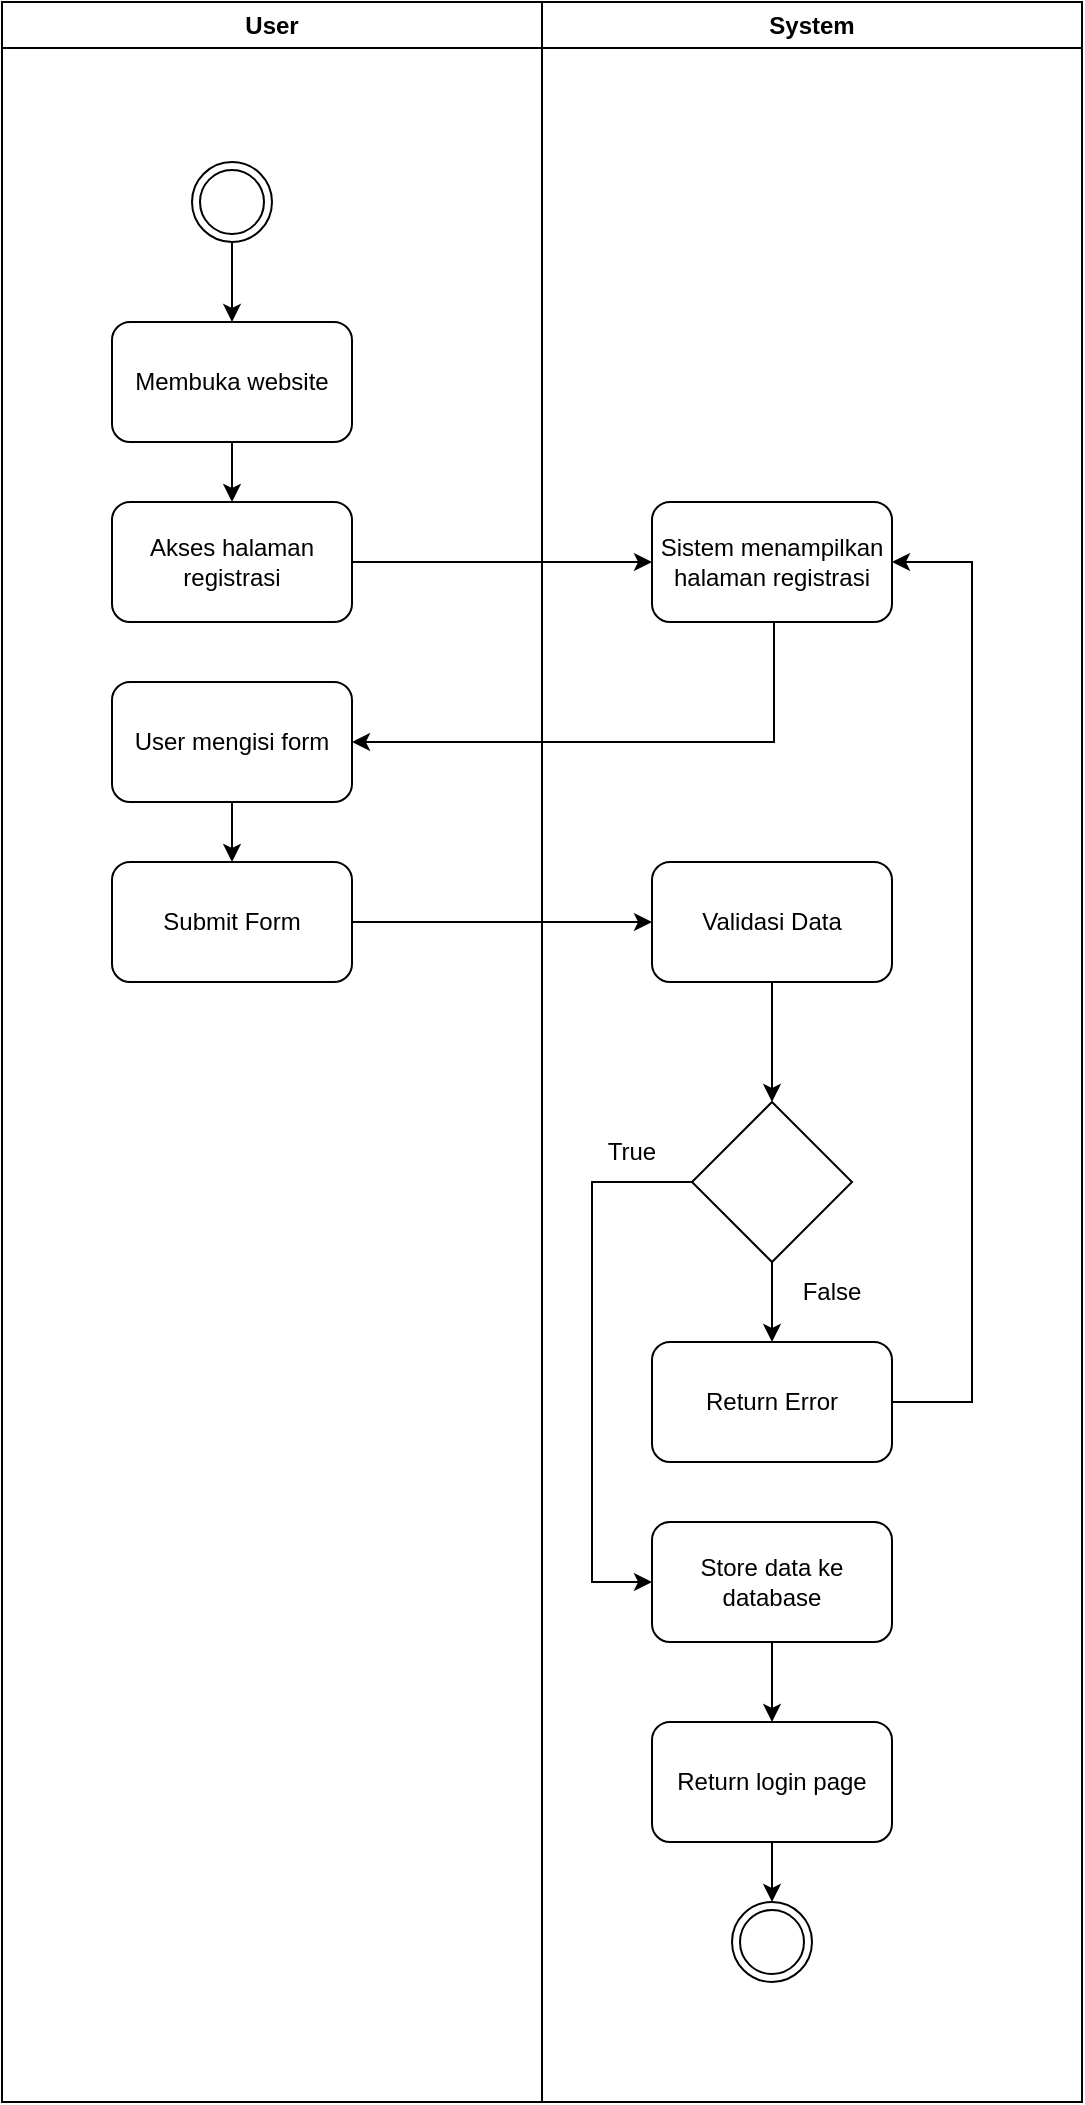 <mxfile version="24.4.14" type="device" pages="6">
  <diagram name="Activity Diagram Registrasi Kandidat" id="7Av7AY7Nne_O55ruhRE_">
    <mxGraphModel dx="2100" dy="1236" grid="1" gridSize="10" guides="1" tooltips="1" connect="1" arrows="1" fold="1" page="1" pageScale="1" pageWidth="827" pageHeight="1169" math="0" shadow="0">
      <root>
        <mxCell id="0" />
        <mxCell id="1" parent="0" />
        <mxCell id="-6Ge-5htnxSulA4Nv9We-6" value="" style="group" vertex="1" connectable="0" parent="1">
          <mxGeometry x="144" y="60" width="540" height="1050" as="geometry" />
        </mxCell>
        <mxCell id="-6Ge-5htnxSulA4Nv9We-3" value="User" style="swimlane;whiteSpace=wrap;html=1;startSize=23;" vertex="1" parent="-6Ge-5htnxSulA4Nv9We-6">
          <mxGeometry width="270" height="1050" as="geometry" />
        </mxCell>
        <mxCell id="-6Ge-5htnxSulA4Nv9We-5" value="System" style="swimlane;whiteSpace=wrap;html=1;" vertex="1" parent="-6Ge-5htnxSulA4Nv9We-6">
          <mxGeometry x="270" width="270" height="1050" as="geometry" />
        </mxCell>
        <mxCell id="-6Ge-5htnxSulA4Nv9We-12" style="edgeStyle=orthogonalEdgeStyle;rounded=0;orthogonalLoop=1;jettySize=auto;html=1;" edge="1" parent="-6Ge-5htnxSulA4Nv9We-5" source="-6Ge-5htnxSulA4Nv9We-7" target="-6Ge-5htnxSulA4Nv9We-8">
          <mxGeometry relative="1" as="geometry">
            <mxPoint x="-155" y="160" as="targetPoint" />
          </mxGeometry>
        </mxCell>
        <mxCell id="-6Ge-5htnxSulA4Nv9We-7" value="" style="ellipse;shape=doubleEllipse;whiteSpace=wrap;html=1;aspect=fixed;" vertex="1" parent="-6Ge-5htnxSulA4Nv9We-5">
          <mxGeometry x="-175" y="80" width="40" height="40" as="geometry" />
        </mxCell>
        <mxCell id="-6Ge-5htnxSulA4Nv9We-13" style="edgeStyle=orthogonalEdgeStyle;rounded=0;orthogonalLoop=1;jettySize=auto;html=1;entryX=0.5;entryY=0;entryDx=0;entryDy=0;" edge="1" parent="-6Ge-5htnxSulA4Nv9We-5" source="-6Ge-5htnxSulA4Nv9We-8" target="-6Ge-5htnxSulA4Nv9We-10">
          <mxGeometry relative="1" as="geometry" />
        </mxCell>
        <mxCell id="-6Ge-5htnxSulA4Nv9We-8" value="Membuka website" style="rounded=1;whiteSpace=wrap;html=1;" vertex="1" parent="-6Ge-5htnxSulA4Nv9We-5">
          <mxGeometry x="-215" y="160" width="120" height="60" as="geometry" />
        </mxCell>
        <mxCell id="-6Ge-5htnxSulA4Nv9We-10" value="Akses halaman registrasi" style="rounded=1;whiteSpace=wrap;html=1;" vertex="1" parent="-6Ge-5htnxSulA4Nv9We-5">
          <mxGeometry x="-215" y="250" width="120" height="60" as="geometry" />
        </mxCell>
        <mxCell id="-6Ge-5htnxSulA4Nv9We-18" style="edgeStyle=orthogonalEdgeStyle;rounded=0;orthogonalLoop=1;jettySize=auto;html=1;" edge="1" parent="-6Ge-5htnxSulA4Nv9We-5" source="-6Ge-5htnxSulA4Nv9We-15" target="-6Ge-5htnxSulA4Nv9We-17">
          <mxGeometry relative="1" as="geometry" />
        </mxCell>
        <mxCell id="-6Ge-5htnxSulA4Nv9We-15" value="User mengisi form" style="rounded=1;whiteSpace=wrap;html=1;" vertex="1" parent="-6Ge-5htnxSulA4Nv9We-5">
          <mxGeometry x="-215" y="340" width="120" height="60" as="geometry" />
        </mxCell>
        <mxCell id="-6Ge-5htnxSulA4Nv9We-11" value="Sistem menampilkan halaman registrasi" style="rounded=1;whiteSpace=wrap;html=1;" vertex="1" parent="-6Ge-5htnxSulA4Nv9We-5">
          <mxGeometry x="55" y="250" width="120" height="60" as="geometry" />
        </mxCell>
        <mxCell id="-6Ge-5htnxSulA4Nv9We-14" style="edgeStyle=orthogonalEdgeStyle;rounded=0;orthogonalLoop=1;jettySize=auto;html=1;" edge="1" parent="-6Ge-5htnxSulA4Nv9We-5" source="-6Ge-5htnxSulA4Nv9We-10" target="-6Ge-5htnxSulA4Nv9We-11">
          <mxGeometry relative="1" as="geometry" />
        </mxCell>
        <mxCell id="-6Ge-5htnxSulA4Nv9We-16" style="edgeStyle=orthogonalEdgeStyle;rounded=0;orthogonalLoop=1;jettySize=auto;html=1;entryX=1;entryY=0.5;entryDx=0;entryDy=0;" edge="1" parent="-6Ge-5htnxSulA4Nv9We-5" source="-6Ge-5htnxSulA4Nv9We-11" target="-6Ge-5htnxSulA4Nv9We-15">
          <mxGeometry relative="1" as="geometry">
            <Array as="points">
              <mxPoint x="116" y="370" />
            </Array>
          </mxGeometry>
        </mxCell>
        <mxCell id="-6Ge-5htnxSulA4Nv9We-22" style="edgeStyle=orthogonalEdgeStyle;rounded=0;orthogonalLoop=1;jettySize=auto;html=1;entryX=0;entryY=0.5;entryDx=0;entryDy=0;" edge="1" parent="-6Ge-5htnxSulA4Nv9We-5" source="-6Ge-5htnxSulA4Nv9We-17" target="-6Ge-5htnxSulA4Nv9We-19">
          <mxGeometry relative="1" as="geometry" />
        </mxCell>
        <mxCell id="-6Ge-5htnxSulA4Nv9We-17" value="Submit Form" style="rounded=1;whiteSpace=wrap;html=1;" vertex="1" parent="-6Ge-5htnxSulA4Nv9We-5">
          <mxGeometry x="-215" y="430" width="120" height="60" as="geometry" />
        </mxCell>
        <mxCell id="-6Ge-5htnxSulA4Nv9We-23" style="edgeStyle=orthogonalEdgeStyle;rounded=0;orthogonalLoop=1;jettySize=auto;html=1;entryX=0.5;entryY=0;entryDx=0;entryDy=0;" edge="1" parent="-6Ge-5htnxSulA4Nv9We-5" source="-6Ge-5htnxSulA4Nv9We-19" target="-6Ge-5htnxSulA4Nv9We-21">
          <mxGeometry relative="1" as="geometry" />
        </mxCell>
        <mxCell id="-6Ge-5htnxSulA4Nv9We-19" value="Validasi Data" style="rounded=1;whiteSpace=wrap;html=1;" vertex="1" parent="-6Ge-5htnxSulA4Nv9We-5">
          <mxGeometry x="55" y="430" width="120" height="60" as="geometry" />
        </mxCell>
        <mxCell id="-6Ge-5htnxSulA4Nv9We-25" style="edgeStyle=orthogonalEdgeStyle;rounded=0;orthogonalLoop=1;jettySize=auto;html=1;entryX=0.5;entryY=0;entryDx=0;entryDy=0;" edge="1" parent="-6Ge-5htnxSulA4Nv9We-5" source="-6Ge-5htnxSulA4Nv9We-21" target="-6Ge-5htnxSulA4Nv9We-28">
          <mxGeometry relative="1" as="geometry">
            <mxPoint x="115" y="670" as="targetPoint" />
          </mxGeometry>
        </mxCell>
        <mxCell id="-6Ge-5htnxSulA4Nv9We-30" style="edgeStyle=orthogonalEdgeStyle;rounded=0;orthogonalLoop=1;jettySize=auto;html=1;entryX=0;entryY=0.5;entryDx=0;entryDy=0;" edge="1" parent="-6Ge-5htnxSulA4Nv9We-5" source="-6Ge-5htnxSulA4Nv9We-21" target="-6Ge-5htnxSulA4Nv9We-29">
          <mxGeometry relative="1" as="geometry">
            <Array as="points">
              <mxPoint x="25" y="590" />
              <mxPoint x="25" y="790" />
            </Array>
          </mxGeometry>
        </mxCell>
        <mxCell id="-6Ge-5htnxSulA4Nv9We-21" value="" style="rhombus;whiteSpace=wrap;html=1;" vertex="1" parent="-6Ge-5htnxSulA4Nv9We-5">
          <mxGeometry x="75" y="550" width="80" height="80" as="geometry" />
        </mxCell>
        <mxCell id="-6Ge-5htnxSulA4Nv9We-27" style="edgeStyle=orthogonalEdgeStyle;rounded=0;orthogonalLoop=1;jettySize=auto;html=1;entryX=1;entryY=0.5;entryDx=0;entryDy=0;exitX=1;exitY=0.5;exitDx=0;exitDy=0;" edge="1" parent="-6Ge-5htnxSulA4Nv9We-5" source="-6Ge-5htnxSulA4Nv9We-28" target="-6Ge-5htnxSulA4Nv9We-11">
          <mxGeometry relative="1" as="geometry">
            <mxPoint x="175" y="700" as="sourcePoint" />
            <Array as="points">
              <mxPoint x="215" y="700" />
              <mxPoint x="215" y="280" />
            </Array>
          </mxGeometry>
        </mxCell>
        <mxCell id="-6Ge-5htnxSulA4Nv9We-28" value="Return Error" style="rounded=1;whiteSpace=wrap;html=1;" vertex="1" parent="-6Ge-5htnxSulA4Nv9We-5">
          <mxGeometry x="55" y="670" width="120" height="60" as="geometry" />
        </mxCell>
        <mxCell id="-6Ge-5htnxSulA4Nv9We-35" style="edgeStyle=orthogonalEdgeStyle;rounded=0;orthogonalLoop=1;jettySize=auto;html=1;entryX=0.5;entryY=0;entryDx=0;entryDy=0;" edge="1" parent="-6Ge-5htnxSulA4Nv9We-5" source="-6Ge-5htnxSulA4Nv9We-29" target="-6Ge-5htnxSulA4Nv9We-34">
          <mxGeometry relative="1" as="geometry" />
        </mxCell>
        <mxCell id="-6Ge-5htnxSulA4Nv9We-29" value="Store data ke database" style="rounded=1;whiteSpace=wrap;html=1;" vertex="1" parent="-6Ge-5htnxSulA4Nv9We-5">
          <mxGeometry x="55" y="760" width="120" height="60" as="geometry" />
        </mxCell>
        <mxCell id="-6Ge-5htnxSulA4Nv9We-31" value="False" style="text;html=1;align=center;verticalAlign=middle;whiteSpace=wrap;rounded=0;" vertex="1" parent="-6Ge-5htnxSulA4Nv9We-5">
          <mxGeometry x="115" y="630" width="60" height="30" as="geometry" />
        </mxCell>
        <mxCell id="-6Ge-5htnxSulA4Nv9We-32" value="True" style="text;html=1;align=center;verticalAlign=middle;whiteSpace=wrap;rounded=0;" vertex="1" parent="-6Ge-5htnxSulA4Nv9We-5">
          <mxGeometry x="15" y="560" width="60" height="30" as="geometry" />
        </mxCell>
        <mxCell id="-6Ge-5htnxSulA4Nv9We-37" style="edgeStyle=orthogonalEdgeStyle;rounded=0;orthogonalLoop=1;jettySize=auto;html=1;entryX=0.5;entryY=0;entryDx=0;entryDy=0;" edge="1" parent="-6Ge-5htnxSulA4Nv9We-5" source="-6Ge-5htnxSulA4Nv9We-34" target="-6Ge-5htnxSulA4Nv9We-36">
          <mxGeometry relative="1" as="geometry" />
        </mxCell>
        <mxCell id="-6Ge-5htnxSulA4Nv9We-34" value="Return login page" style="rounded=1;whiteSpace=wrap;html=1;" vertex="1" parent="-6Ge-5htnxSulA4Nv9We-5">
          <mxGeometry x="55" y="860" width="120" height="60" as="geometry" />
        </mxCell>
        <mxCell id="-6Ge-5htnxSulA4Nv9We-36" value="" style="ellipse;shape=doubleEllipse;whiteSpace=wrap;html=1;aspect=fixed;" vertex="1" parent="-6Ge-5htnxSulA4Nv9We-5">
          <mxGeometry x="95" y="950" width="40" height="40" as="geometry" />
        </mxCell>
      </root>
    </mxGraphModel>
  </diagram>
  <diagram id="wTdSD2AUyMSN74bSXRrn" name="Activity Diagram Login">
    <mxGraphModel dx="1500" dy="883" grid="1" gridSize="10" guides="1" tooltips="1" connect="1" arrows="1" fold="1" page="1" pageScale="1" pageWidth="827" pageHeight="1169" math="0" shadow="0">
      <root>
        <mxCell id="0" />
        <mxCell id="1" parent="0" />
        <mxCell id="I_BDhFiTpm7CmKVHYPl3-41" value="" style="group" vertex="1" connectable="0" parent="1">
          <mxGeometry x="144" y="60" width="806" height="1130" as="geometry" />
        </mxCell>
        <mxCell id="I_BDhFiTpm7CmKVHYPl3-42" value="" style="group" vertex="1" connectable="0" parent="I_BDhFiTpm7CmKVHYPl3-41">
          <mxGeometry width="806" height="1130" as="geometry" />
        </mxCell>
        <mxCell id="I_BDhFiTpm7CmKVHYPl3-2" value="User" style="swimlane;whiteSpace=wrap;html=1;startSize=23;" vertex="1" parent="I_BDhFiTpm7CmKVHYPl3-42">
          <mxGeometry width="270" height="860" as="geometry" />
        </mxCell>
        <mxCell id="I_BDhFiTpm7CmKVHYPl3-3" value="System" style="swimlane;whiteSpace=wrap;html=1;" vertex="1" parent="I_BDhFiTpm7CmKVHYPl3-42">
          <mxGeometry x="270" width="536" height="860" as="geometry" />
        </mxCell>
        <mxCell id="I_BDhFiTpm7CmKVHYPl3-4" style="edgeStyle=orthogonalEdgeStyle;rounded=0;orthogonalLoop=1;jettySize=auto;html=1;" edge="1" parent="I_BDhFiTpm7CmKVHYPl3-3" source="I_BDhFiTpm7CmKVHYPl3-5" target="I_BDhFiTpm7CmKVHYPl3-7">
          <mxGeometry relative="1" as="geometry">
            <mxPoint x="-134" y="140" as="targetPoint" />
          </mxGeometry>
        </mxCell>
        <mxCell id="I_BDhFiTpm7CmKVHYPl3-5" value="" style="ellipse;shape=doubleEllipse;whiteSpace=wrap;html=1;aspect=fixed;" vertex="1" parent="I_BDhFiTpm7CmKVHYPl3-3">
          <mxGeometry x="-154" y="60" width="40" height="40" as="geometry" />
        </mxCell>
        <mxCell id="I_BDhFiTpm7CmKVHYPl3-6" style="edgeStyle=orthogonalEdgeStyle;rounded=0;orthogonalLoop=1;jettySize=auto;html=1;entryX=0.5;entryY=0;entryDx=0;entryDy=0;" edge="1" parent="I_BDhFiTpm7CmKVHYPl3-3" source="I_BDhFiTpm7CmKVHYPl3-7" target="I_BDhFiTpm7CmKVHYPl3-8">
          <mxGeometry relative="1" as="geometry" />
        </mxCell>
        <mxCell id="I_BDhFiTpm7CmKVHYPl3-7" value="Membuka website" style="rounded=1;whiteSpace=wrap;html=1;" vertex="1" parent="I_BDhFiTpm7CmKVHYPl3-3">
          <mxGeometry x="-194" y="140" width="120" height="60" as="geometry" />
        </mxCell>
        <mxCell id="I_BDhFiTpm7CmKVHYPl3-8" value="Akses halaman login" style="rounded=1;whiteSpace=wrap;html=1;" vertex="1" parent="I_BDhFiTpm7CmKVHYPl3-3">
          <mxGeometry x="-194" y="230" width="120" height="60" as="geometry" />
        </mxCell>
        <mxCell id="I_BDhFiTpm7CmKVHYPl3-9" style="edgeStyle=orthogonalEdgeStyle;rounded=0;orthogonalLoop=1;jettySize=auto;html=1;" edge="1" parent="I_BDhFiTpm7CmKVHYPl3-3" source="I_BDhFiTpm7CmKVHYPl3-10" target="I_BDhFiTpm7CmKVHYPl3-15">
          <mxGeometry relative="1" as="geometry" />
        </mxCell>
        <mxCell id="I_BDhFiTpm7CmKVHYPl3-10" value="User mengisi form login" style="rounded=1;whiteSpace=wrap;html=1;" vertex="1" parent="I_BDhFiTpm7CmKVHYPl3-3">
          <mxGeometry x="-194" y="320" width="120" height="60" as="geometry" />
        </mxCell>
        <mxCell id="I_BDhFiTpm7CmKVHYPl3-15" value="Submit Form" style="rounded=1;whiteSpace=wrap;html=1;" vertex="1" parent="I_BDhFiTpm7CmKVHYPl3-3">
          <mxGeometry x="-194" y="410" width="120" height="60" as="geometry" />
        </mxCell>
        <mxCell id="I_BDhFiTpm7CmKVHYPl3-11" value="Sistem menampilkan halaman login" style="rounded=1;whiteSpace=wrap;html=1;" vertex="1" parent="I_BDhFiTpm7CmKVHYPl3-3">
          <mxGeometry x="41" y="230" width="120" height="60" as="geometry" />
        </mxCell>
        <mxCell id="I_BDhFiTpm7CmKVHYPl3-16" style="edgeStyle=orthogonalEdgeStyle;rounded=0;orthogonalLoop=1;jettySize=auto;html=1;entryX=0.5;entryY=0;entryDx=0;entryDy=0;" edge="1" parent="I_BDhFiTpm7CmKVHYPl3-3" source="I_BDhFiTpm7CmKVHYPl3-17" target="I_BDhFiTpm7CmKVHYPl3-20">
          <mxGeometry relative="1" as="geometry" />
        </mxCell>
        <mxCell id="I_BDhFiTpm7CmKVHYPl3-17" value="Validasi Data" style="rounded=1;whiteSpace=wrap;html=1;" vertex="1" parent="I_BDhFiTpm7CmKVHYPl3-3">
          <mxGeometry x="41" y="410" width="120" height="60" as="geometry" />
        </mxCell>
        <mxCell id="I_BDhFiTpm7CmKVHYPl3-18" style="edgeStyle=orthogonalEdgeStyle;rounded=0;orthogonalLoop=1;jettySize=auto;html=1;entryX=0.5;entryY=0;entryDx=0;entryDy=0;" edge="1" parent="I_BDhFiTpm7CmKVHYPl3-3" source="I_BDhFiTpm7CmKVHYPl3-20" target="I_BDhFiTpm7CmKVHYPl3-22">
          <mxGeometry relative="1" as="geometry">
            <mxPoint x="101" y="650" as="targetPoint" />
          </mxGeometry>
        </mxCell>
        <mxCell id="I_BDhFiTpm7CmKVHYPl3-19" style="edgeStyle=orthogonalEdgeStyle;rounded=0;orthogonalLoop=1;jettySize=auto;html=1;entryX=0;entryY=0.5;entryDx=0;entryDy=0;" edge="1" parent="I_BDhFiTpm7CmKVHYPl3-3" source="I_BDhFiTpm7CmKVHYPl3-20" target="I_BDhFiTpm7CmKVHYPl3-24">
          <mxGeometry relative="1" as="geometry">
            <Array as="points">
              <mxPoint x="11" y="570" />
              <mxPoint x="11" y="770" />
            </Array>
          </mxGeometry>
        </mxCell>
        <mxCell id="I_BDhFiTpm7CmKVHYPl3-20" value="" style="rhombus;whiteSpace=wrap;html=1;" vertex="1" parent="I_BDhFiTpm7CmKVHYPl3-3">
          <mxGeometry x="61" y="530" width="80" height="80" as="geometry" />
        </mxCell>
        <mxCell id="I_BDhFiTpm7CmKVHYPl3-21" style="edgeStyle=orthogonalEdgeStyle;rounded=0;orthogonalLoop=1;jettySize=auto;html=1;entryX=1;entryY=0.5;entryDx=0;entryDy=0;exitX=1;exitY=0.5;exitDx=0;exitDy=0;" edge="1" parent="I_BDhFiTpm7CmKVHYPl3-3" source="I_BDhFiTpm7CmKVHYPl3-22" target="I_BDhFiTpm7CmKVHYPl3-11">
          <mxGeometry relative="1" as="geometry">
            <mxPoint x="161" y="680" as="sourcePoint" />
            <Array as="points">
              <mxPoint x="201" y="680" />
              <mxPoint x="201" y="260" />
            </Array>
          </mxGeometry>
        </mxCell>
        <mxCell id="I_BDhFiTpm7CmKVHYPl3-22" value="Return Error" style="rounded=1;whiteSpace=wrap;html=1;" vertex="1" parent="I_BDhFiTpm7CmKVHYPl3-3">
          <mxGeometry x="41" y="650" width="120" height="60" as="geometry" />
        </mxCell>
        <mxCell id="I_BDhFiTpm7CmKVHYPl3-35" style="edgeStyle=orthogonalEdgeStyle;rounded=0;orthogonalLoop=1;jettySize=auto;html=1;entryX=0.5;entryY=0;entryDx=0;entryDy=0;" edge="1" parent="I_BDhFiTpm7CmKVHYPl3-3" source="I_BDhFiTpm7CmKVHYPl3-24" target="I_BDhFiTpm7CmKVHYPl3-30">
          <mxGeometry relative="1" as="geometry" />
        </mxCell>
        <mxCell id="I_BDhFiTpm7CmKVHYPl3-24" value="Melakukan pengecekan role" style="rounded=1;whiteSpace=wrap;html=1;" vertex="1" parent="I_BDhFiTpm7CmKVHYPl3-3">
          <mxGeometry x="41" y="740" width="120" height="60" as="geometry" />
        </mxCell>
        <mxCell id="I_BDhFiTpm7CmKVHYPl3-25" value="False" style="text;html=1;align=center;verticalAlign=middle;whiteSpace=wrap;rounded=0;" vertex="1" parent="I_BDhFiTpm7CmKVHYPl3-3">
          <mxGeometry x="101" y="610" width="60" height="30" as="geometry" />
        </mxCell>
        <mxCell id="I_BDhFiTpm7CmKVHYPl3-26" value="True" style="text;html=1;align=center;verticalAlign=middle;whiteSpace=wrap;rounded=0;" vertex="1" parent="I_BDhFiTpm7CmKVHYPl3-3">
          <mxGeometry x="1" y="540" width="60" height="30" as="geometry" />
        </mxCell>
        <mxCell id="I_BDhFiTpm7CmKVHYPl3-33" style="edgeStyle=orthogonalEdgeStyle;rounded=0;orthogonalLoop=1;jettySize=auto;html=1;entryX=0.5;entryY=0;entryDx=0;entryDy=0;" edge="1" parent="I_BDhFiTpm7CmKVHYPl3-3" source="I_BDhFiTpm7CmKVHYPl3-30" target="I_BDhFiTpm7CmKVHYPl3-31">
          <mxGeometry relative="1" as="geometry">
            <Array as="points" />
          </mxGeometry>
        </mxCell>
        <mxCell id="I_BDhFiTpm7CmKVHYPl3-36" style="edgeStyle=orthogonalEdgeStyle;rounded=0;orthogonalLoop=1;jettySize=auto;html=1;entryX=0;entryY=0.5;entryDx=0;entryDy=0;" edge="1" parent="I_BDhFiTpm7CmKVHYPl3-3" source="I_BDhFiTpm7CmKVHYPl3-30" target="I_BDhFiTpm7CmKVHYPl3-32">
          <mxGeometry relative="1" as="geometry">
            <Array as="points">
              <mxPoint x="303" y="410" />
              <mxPoint x="303" y="590" />
            </Array>
          </mxGeometry>
        </mxCell>
        <mxCell id="I_BDhFiTpm7CmKVHYPl3-30" value="" style="rhombus;whiteSpace=wrap;html=1;" vertex="1" parent="I_BDhFiTpm7CmKVHYPl3-3">
          <mxGeometry x="343" y="370" width="80" height="80" as="geometry" />
        </mxCell>
        <mxCell id="I_BDhFiTpm7CmKVHYPl3-39" style="edgeStyle=orthogonalEdgeStyle;rounded=0;orthogonalLoop=1;jettySize=auto;html=1;entryX=0.5;entryY=0;entryDx=0;entryDy=0;" edge="1" parent="I_BDhFiTpm7CmKVHYPl3-3" source="I_BDhFiTpm7CmKVHYPl3-31" target="I_BDhFiTpm7CmKVHYPl3-38">
          <mxGeometry relative="1" as="geometry" />
        </mxCell>
        <mxCell id="I_BDhFiTpm7CmKVHYPl3-31" value="Return dashboard HRD" style="rounded=1;whiteSpace=wrap;html=1;" vertex="1" parent="I_BDhFiTpm7CmKVHYPl3-3">
          <mxGeometry x="323" y="480" width="120" height="60" as="geometry" />
        </mxCell>
        <mxCell id="I_BDhFiTpm7CmKVHYPl3-40" style="edgeStyle=orthogonalEdgeStyle;rounded=0;orthogonalLoop=1;jettySize=auto;html=1;entryX=0.5;entryY=1;entryDx=0;entryDy=0;" edge="1" parent="I_BDhFiTpm7CmKVHYPl3-3" source="I_BDhFiTpm7CmKVHYPl3-32" target="I_BDhFiTpm7CmKVHYPl3-38">
          <mxGeometry relative="1" as="geometry" />
        </mxCell>
        <mxCell id="I_BDhFiTpm7CmKVHYPl3-32" value="Return dashboard kandidat" style="rounded=1;whiteSpace=wrap;html=1;" vertex="1" parent="I_BDhFiTpm7CmKVHYPl3-3">
          <mxGeometry x="323" y="560" width="120" height="60" as="geometry" />
        </mxCell>
        <mxCell id="I_BDhFiTpm7CmKVHYPl3-34" value="HRD" style="text;html=1;align=center;verticalAlign=middle;whiteSpace=wrap;rounded=0;" vertex="1" parent="I_BDhFiTpm7CmKVHYPl3-3">
          <mxGeometry x="373" y="450" width="60" height="30" as="geometry" />
        </mxCell>
        <mxCell id="I_BDhFiTpm7CmKVHYPl3-37" value="Kandidat" style="text;html=1;align=center;verticalAlign=middle;whiteSpace=wrap;rounded=0;" vertex="1" parent="I_BDhFiTpm7CmKVHYPl3-3">
          <mxGeometry x="283" y="380" width="60" height="30" as="geometry" />
        </mxCell>
        <mxCell id="I_BDhFiTpm7CmKVHYPl3-38" value="" style="ellipse;shape=doubleEllipse;whiteSpace=wrap;html=1;aspect=fixed;" vertex="1" parent="I_BDhFiTpm7CmKVHYPl3-3">
          <mxGeometry x="473" y="530" width="40" height="40" as="geometry" />
        </mxCell>
        <mxCell id="I_BDhFiTpm7CmKVHYPl3-12" style="edgeStyle=orthogonalEdgeStyle;rounded=0;orthogonalLoop=1;jettySize=auto;html=1;" edge="1" parent="I_BDhFiTpm7CmKVHYPl3-3" source="I_BDhFiTpm7CmKVHYPl3-8" target="I_BDhFiTpm7CmKVHYPl3-11">
          <mxGeometry relative="1" as="geometry" />
        </mxCell>
        <mxCell id="I_BDhFiTpm7CmKVHYPl3-13" style="edgeStyle=orthogonalEdgeStyle;rounded=0;orthogonalLoop=1;jettySize=auto;html=1;entryX=1;entryY=0.5;entryDx=0;entryDy=0;" edge="1" parent="I_BDhFiTpm7CmKVHYPl3-3" source="I_BDhFiTpm7CmKVHYPl3-11" target="I_BDhFiTpm7CmKVHYPl3-10">
          <mxGeometry relative="1" as="geometry">
            <Array as="points">
              <mxPoint x="102" y="350" />
            </Array>
          </mxGeometry>
        </mxCell>
        <mxCell id="I_BDhFiTpm7CmKVHYPl3-14" style="edgeStyle=orthogonalEdgeStyle;rounded=0;orthogonalLoop=1;jettySize=auto;html=1;entryX=0;entryY=0.5;entryDx=0;entryDy=0;" edge="1" parent="I_BDhFiTpm7CmKVHYPl3-3" source="I_BDhFiTpm7CmKVHYPl3-15" target="I_BDhFiTpm7CmKVHYPl3-17">
          <mxGeometry relative="1" as="geometry" />
        </mxCell>
      </root>
    </mxGraphModel>
  </diagram>
  <diagram id="KLpKbgKiNFBXdJOFhJU9" name="Mengubah Status Recruitment - HRD">
    <mxGraphModel dx="1909" dy="1124" grid="1" gridSize="10" guides="1" tooltips="1" connect="1" arrows="1" fold="1" page="1" pageScale="1" pageWidth="827" pageHeight="1169" math="0" shadow="0">
      <root>
        <mxCell id="0" />
        <mxCell id="1" parent="0" />
        <mxCell id="ku6FyflPy0380rhBw-w3-3" value="User" style="swimlane;whiteSpace=wrap;html=1;startSize=23;container=0;" vertex="1" parent="1">
          <mxGeometry x="144" y="60" width="270" height="860" as="geometry" />
        </mxCell>
        <mxCell id="ku6FyflPy0380rhBw-w3-4" value="System" style="swimlane;whiteSpace=wrap;html=1;container=0;" vertex="1" parent="1">
          <mxGeometry x="414" y="60" width="300" height="860" as="geometry" />
        </mxCell>
        <mxCell id="ku6FyflPy0380rhBw-w3-43" style="edgeStyle=orthogonalEdgeStyle;rounded=0;orthogonalLoop=1;jettySize=auto;html=1;entryX=1;entryY=0.5;entryDx=0;entryDy=0;" edge="1" parent="1" source="ku6FyflPy0380rhBw-w3-39" target="ku6FyflPy0380rhBw-w3-40">
          <mxGeometry relative="1" as="geometry">
            <Array as="points">
              <mxPoint x="564" y="595" />
            </Array>
          </mxGeometry>
        </mxCell>
        <mxCell id="ku6FyflPy0380rhBw-w3-44" style="edgeStyle=orthogonalEdgeStyle;rounded=0;orthogonalLoop=1;jettySize=auto;html=1;entryX=0;entryY=0.5;entryDx=0;entryDy=0;" edge="1" parent="1" source="ku6FyflPy0380rhBw-w3-40" target="ku6FyflPy0380rhBw-w3-41">
          <mxGeometry relative="1" as="geometry">
            <Array as="points">
              <mxPoint x="280" y="700" />
            </Array>
          </mxGeometry>
        </mxCell>
        <mxCell id="ku6FyflPy0380rhBw-w3-40" value="Mengubah status" style="rounded=1;whiteSpace=wrap;html=1;container=0;" vertex="1" parent="1">
          <mxGeometry x="219" y="565" width="120" height="60" as="geometry" />
        </mxCell>
        <mxCell id="ku6FyflPy0380rhBw-w3-5" style="edgeStyle=orthogonalEdgeStyle;rounded=0;orthogonalLoop=1;jettySize=auto;html=1;" edge="1" parent="1" source="ku6FyflPy0380rhBw-w3-6" target="ku6FyflPy0380rhBw-w3-8">
          <mxGeometry relative="1" as="geometry">
            <mxPoint x="280" y="200" as="targetPoint" />
          </mxGeometry>
        </mxCell>
        <mxCell id="ku6FyflPy0380rhBw-w3-6" value="" style="ellipse;shape=doubleEllipse;whiteSpace=wrap;html=1;aspect=fixed;container=0;" vertex="1" parent="1">
          <mxGeometry x="260" y="120" width="40" height="40" as="geometry" />
        </mxCell>
        <mxCell id="ku6FyflPy0380rhBw-w3-7" style="edgeStyle=orthogonalEdgeStyle;rounded=0;orthogonalLoop=1;jettySize=auto;html=1;entryX=0.5;entryY=0;entryDx=0;entryDy=0;" edge="1" parent="1" source="ku6FyflPy0380rhBw-w3-8" target="ku6FyflPy0380rhBw-w3-9">
          <mxGeometry relative="1" as="geometry" />
        </mxCell>
        <mxCell id="ku6FyflPy0380rhBw-w3-8" value="Membuka website" style="rounded=1;whiteSpace=wrap;html=1;container=0;" vertex="1" parent="1">
          <mxGeometry x="220" y="200" width="120" height="60" as="geometry" />
        </mxCell>
        <mxCell id="ku6FyflPy0380rhBw-w3-38" style="edgeStyle=orthogonalEdgeStyle;rounded=0;orthogonalLoop=1;jettySize=auto;html=1;" edge="1" parent="1" source="ku6FyflPy0380rhBw-w3-9">
          <mxGeometry relative="1" as="geometry">
            <mxPoint x="280" y="380" as="targetPoint" />
          </mxGeometry>
        </mxCell>
        <mxCell id="ku6FyflPy0380rhBw-w3-9" value="Login sebagai HRD" style="rounded=1;whiteSpace=wrap;html=1;container=0;" vertex="1" parent="1">
          <mxGeometry x="220" y="290" width="120" height="60" as="geometry" />
        </mxCell>
        <mxCell id="ku6FyflPy0380rhBw-w3-10" style="edgeStyle=orthogonalEdgeStyle;rounded=0;orthogonalLoop=1;jettySize=auto;html=1;" edge="1" parent="1" source="ku6FyflPy0380rhBw-w3-11" target="ku6FyflPy0380rhBw-w3-12">
          <mxGeometry relative="1" as="geometry" />
        </mxCell>
        <mxCell id="ku6FyflPy0380rhBw-w3-11" value="Akses halaman dashboard" style="rounded=1;whiteSpace=wrap;html=1;container=0;" vertex="1" parent="1">
          <mxGeometry x="220" y="380" width="120" height="60" as="geometry" />
        </mxCell>
        <mxCell id="ku6FyflPy0380rhBw-w3-42" style="edgeStyle=orthogonalEdgeStyle;rounded=0;orthogonalLoop=1;jettySize=auto;html=1;entryX=0;entryY=0.5;entryDx=0;entryDy=0;" edge="1" parent="1" source="ku6FyflPy0380rhBw-w3-12" target="ku6FyflPy0380rhBw-w3-39">
          <mxGeometry relative="1" as="geometry" />
        </mxCell>
        <mxCell id="ku6FyflPy0380rhBw-w3-12" value="klik tombol &quot;ubah status recruitment&quot;" style="rounded=1;whiteSpace=wrap;html=1;container=0;" vertex="1" parent="1">
          <mxGeometry x="220" y="470" width="120" height="60" as="geometry" />
        </mxCell>
        <mxCell id="ku6FyflPy0380rhBw-w3-39" value="Menampilkan form perubahan status recruitment" style="rounded=1;whiteSpace=wrap;html=1;container=0;" vertex="1" parent="1">
          <mxGeometry x="504" y="470" width="120" height="60" as="geometry" />
        </mxCell>
        <mxCell id="ku6FyflPy0380rhBw-w3-46" style="edgeStyle=orthogonalEdgeStyle;rounded=0;orthogonalLoop=1;jettySize=auto;html=1;" edge="1" parent="1" source="ku6FyflPy0380rhBw-w3-41" target="ku6FyflPy0380rhBw-w3-45">
          <mxGeometry relative="1" as="geometry" />
        </mxCell>
        <mxCell id="ku6FyflPy0380rhBw-w3-41" value="Menyimpan status ke database" style="rounded=1;whiteSpace=wrap;html=1;container=0;" vertex="1" parent="1">
          <mxGeometry x="504" y="670" width="120" height="60" as="geometry" />
        </mxCell>
        <mxCell id="ku6FyflPy0380rhBw-w3-45" value="" style="ellipse;shape=doubleEllipse;whiteSpace=wrap;html=1;aspect=fixed;container=0;" vertex="1" parent="1">
          <mxGeometry x="544" y="780" width="40" height="40" as="geometry" />
        </mxCell>
      </root>
    </mxGraphModel>
  </diagram>
  <diagram id="k1PcmNJ0EtuqNiJOoKSZ" name="Reset Data Recruitment - HRD">
    <mxGraphModel dx="1050" dy="618" grid="1" gridSize="10" guides="1" tooltips="1" connect="1" arrows="1" fold="1" page="1" pageScale="1" pageWidth="827" pageHeight="1169" math="0" shadow="0">
      <root>
        <mxCell id="0" />
        <mxCell id="1" parent="0" />
        <mxCell id="j5V1bw6XEjxlj4HoG_yn-1" value="User" style="swimlane;whiteSpace=wrap;html=1;startSize=23;container=0;" vertex="1" parent="1">
          <mxGeometry x="144" y="60" width="270" height="860" as="geometry" />
        </mxCell>
        <mxCell id="j5V1bw6XEjxlj4HoG_yn-2" value="System" style="swimlane;whiteSpace=wrap;html=1;container=0;" vertex="1" parent="1">
          <mxGeometry x="414" y="60" width="300" height="860" as="geometry" />
        </mxCell>
        <mxCell id="j5V1bw6XEjxlj4HoG_yn-3" style="edgeStyle=orthogonalEdgeStyle;rounded=0;orthogonalLoop=1;jettySize=auto;html=1;entryX=1;entryY=0.5;entryDx=0;entryDy=0;" edge="1" parent="1" source="j5V1bw6XEjxlj4HoG_yn-16" target="j5V1bw6XEjxlj4HoG_yn-5">
          <mxGeometry relative="1" as="geometry">
            <Array as="points">
              <mxPoint x="564" y="595" />
            </Array>
          </mxGeometry>
        </mxCell>
        <mxCell id="j5V1bw6XEjxlj4HoG_yn-4" style="edgeStyle=orthogonalEdgeStyle;rounded=0;orthogonalLoop=1;jettySize=auto;html=1;entryX=0;entryY=0.5;entryDx=0;entryDy=0;" edge="1" parent="1" source="j5V1bw6XEjxlj4HoG_yn-5" target="j5V1bw6XEjxlj4HoG_yn-18">
          <mxGeometry relative="1" as="geometry">
            <Array as="points">
              <mxPoint x="280" y="700" />
            </Array>
          </mxGeometry>
        </mxCell>
        <mxCell id="j5V1bw6XEjxlj4HoG_yn-5" value="Konfirmasi penghapusan data" style="rounded=1;whiteSpace=wrap;html=1;container=0;" vertex="1" parent="1">
          <mxGeometry x="219" y="565" width="120" height="60" as="geometry" />
        </mxCell>
        <mxCell id="j5V1bw6XEjxlj4HoG_yn-6" style="edgeStyle=orthogonalEdgeStyle;rounded=0;orthogonalLoop=1;jettySize=auto;html=1;" edge="1" parent="1" source="j5V1bw6XEjxlj4HoG_yn-7" target="j5V1bw6XEjxlj4HoG_yn-9">
          <mxGeometry relative="1" as="geometry">
            <mxPoint x="280" y="200" as="targetPoint" />
          </mxGeometry>
        </mxCell>
        <mxCell id="j5V1bw6XEjxlj4HoG_yn-7" value="" style="ellipse;shape=doubleEllipse;whiteSpace=wrap;html=1;aspect=fixed;container=0;" vertex="1" parent="1">
          <mxGeometry x="260" y="120" width="40" height="40" as="geometry" />
        </mxCell>
        <mxCell id="j5V1bw6XEjxlj4HoG_yn-8" style="edgeStyle=orthogonalEdgeStyle;rounded=0;orthogonalLoop=1;jettySize=auto;html=1;entryX=0.5;entryY=0;entryDx=0;entryDy=0;" edge="1" parent="1" source="j5V1bw6XEjxlj4HoG_yn-9" target="j5V1bw6XEjxlj4HoG_yn-11">
          <mxGeometry relative="1" as="geometry" />
        </mxCell>
        <mxCell id="j5V1bw6XEjxlj4HoG_yn-9" value="Membuka website" style="rounded=1;whiteSpace=wrap;html=1;container=0;" vertex="1" parent="1">
          <mxGeometry x="220" y="200" width="120" height="60" as="geometry" />
        </mxCell>
        <mxCell id="j5V1bw6XEjxlj4HoG_yn-10" style="edgeStyle=orthogonalEdgeStyle;rounded=0;orthogonalLoop=1;jettySize=auto;html=1;" edge="1" parent="1" source="j5V1bw6XEjxlj4HoG_yn-11">
          <mxGeometry relative="1" as="geometry">
            <mxPoint x="280" y="380" as="targetPoint" />
          </mxGeometry>
        </mxCell>
        <mxCell id="j5V1bw6XEjxlj4HoG_yn-11" value="Login sebagai HRD" style="rounded=1;whiteSpace=wrap;html=1;container=0;" vertex="1" parent="1">
          <mxGeometry x="220" y="290" width="120" height="60" as="geometry" />
        </mxCell>
        <mxCell id="j5V1bw6XEjxlj4HoG_yn-12" style="edgeStyle=orthogonalEdgeStyle;rounded=0;orthogonalLoop=1;jettySize=auto;html=1;" edge="1" parent="1" source="j5V1bw6XEjxlj4HoG_yn-13" target="j5V1bw6XEjxlj4HoG_yn-15">
          <mxGeometry relative="1" as="geometry" />
        </mxCell>
        <mxCell id="j5V1bw6XEjxlj4HoG_yn-13" value="Akses halaman dashboard" style="rounded=1;whiteSpace=wrap;html=1;container=0;" vertex="1" parent="1">
          <mxGeometry x="220" y="380" width="120" height="60" as="geometry" />
        </mxCell>
        <mxCell id="j5V1bw6XEjxlj4HoG_yn-14" style="edgeStyle=orthogonalEdgeStyle;rounded=0;orthogonalLoop=1;jettySize=auto;html=1;entryX=0;entryY=0.5;entryDx=0;entryDy=0;" edge="1" parent="1" source="j5V1bw6XEjxlj4HoG_yn-15" target="j5V1bw6XEjxlj4HoG_yn-16">
          <mxGeometry relative="1" as="geometry" />
        </mxCell>
        <mxCell id="j5V1bw6XEjxlj4HoG_yn-15" value="klik tombol &quot;reset data recruitment&quot;" style="rounded=1;whiteSpace=wrap;html=1;container=0;" vertex="1" parent="1">
          <mxGeometry x="220" y="470" width="120" height="60" as="geometry" />
        </mxCell>
        <mxCell id="j5V1bw6XEjxlj4HoG_yn-16" value="Menampilkan form menghapus data recruitment" style="rounded=1;whiteSpace=wrap;html=1;container=0;" vertex="1" parent="1">
          <mxGeometry x="504" y="470" width="120" height="60" as="geometry" />
        </mxCell>
        <mxCell id="j5V1bw6XEjxlj4HoG_yn-17" style="edgeStyle=orthogonalEdgeStyle;rounded=0;orthogonalLoop=1;jettySize=auto;html=1;" edge="1" parent="1" source="j5V1bw6XEjxlj4HoG_yn-18" target="j5V1bw6XEjxlj4HoG_yn-19">
          <mxGeometry relative="1" as="geometry" />
        </mxCell>
        <mxCell id="j5V1bw6XEjxlj4HoG_yn-18" value="Menghapus data dari database" style="rounded=1;whiteSpace=wrap;html=1;container=0;" vertex="1" parent="1">
          <mxGeometry x="504" y="670" width="120" height="60" as="geometry" />
        </mxCell>
        <mxCell id="j5V1bw6XEjxlj4HoG_yn-19" value="" style="ellipse;shape=doubleEllipse;whiteSpace=wrap;html=1;aspect=fixed;container=0;" vertex="1" parent="1">
          <mxGeometry x="544" y="780" width="40" height="40" as="geometry" />
        </mxCell>
      </root>
    </mxGraphModel>
  </diagram>
  <diagram id="7nEPAKdQhCLxNMMXQgGM" name="Melihat Detail Kandidat &amp; Proses Proflie Matching - HRD">
    <mxGraphModel dx="1050" dy="618" grid="1" gridSize="10" guides="1" tooltips="1" connect="1" arrows="1" fold="1" page="1" pageScale="1" pageWidth="827" pageHeight="1169" math="0" shadow="0">
      <root>
        <mxCell id="0" />
        <mxCell id="1" parent="0" />
        <mxCell id="7OoAa3jwXi5hDvqf5Kdh-1" value="User" style="swimlane;whiteSpace=wrap;html=1;startSize=23;container=0;" vertex="1" parent="1">
          <mxGeometry x="144" y="60" width="270" height="640" as="geometry" />
        </mxCell>
        <mxCell id="7OoAa3jwXi5hDvqf5Kdh-2" value="System" style="swimlane;whiteSpace=wrap;html=1;container=0;" vertex="1" parent="1">
          <mxGeometry x="414" y="60" width="300" height="640" as="geometry" />
        </mxCell>
        <mxCell id="7OoAa3jwXi5hDvqf5Kdh-19" value="" style="ellipse;shape=doubleEllipse;whiteSpace=wrap;html=1;aspect=fixed;container=0;" vertex="1" parent="7OoAa3jwXi5hDvqf5Kdh-2">
          <mxGeometry x="130" y="540" width="40" height="40" as="geometry" />
        </mxCell>
        <mxCell id="7OoAa3jwXi5hDvqf5Kdh-6" style="edgeStyle=orthogonalEdgeStyle;rounded=0;orthogonalLoop=1;jettySize=auto;html=1;" edge="1" parent="1" source="7OoAa3jwXi5hDvqf5Kdh-7" target="7OoAa3jwXi5hDvqf5Kdh-9">
          <mxGeometry relative="1" as="geometry">
            <mxPoint x="280" y="200" as="targetPoint" />
          </mxGeometry>
        </mxCell>
        <mxCell id="7OoAa3jwXi5hDvqf5Kdh-7" value="" style="ellipse;shape=doubleEllipse;whiteSpace=wrap;html=1;aspect=fixed;container=0;" vertex="1" parent="1">
          <mxGeometry x="260" y="120" width="40" height="40" as="geometry" />
        </mxCell>
        <mxCell id="7OoAa3jwXi5hDvqf5Kdh-8" style="edgeStyle=orthogonalEdgeStyle;rounded=0;orthogonalLoop=1;jettySize=auto;html=1;entryX=0.5;entryY=0;entryDx=0;entryDy=0;" edge="1" parent="1" source="7OoAa3jwXi5hDvqf5Kdh-9" target="7OoAa3jwXi5hDvqf5Kdh-11">
          <mxGeometry relative="1" as="geometry" />
        </mxCell>
        <mxCell id="7OoAa3jwXi5hDvqf5Kdh-9" value="Membuka website" style="rounded=1;whiteSpace=wrap;html=1;container=0;" vertex="1" parent="1">
          <mxGeometry x="220" y="200" width="120" height="60" as="geometry" />
        </mxCell>
        <mxCell id="7OoAa3jwXi5hDvqf5Kdh-10" style="edgeStyle=orthogonalEdgeStyle;rounded=0;orthogonalLoop=1;jettySize=auto;html=1;" edge="1" parent="1" source="7OoAa3jwXi5hDvqf5Kdh-11">
          <mxGeometry relative="1" as="geometry">
            <mxPoint x="280" y="380" as="targetPoint" />
          </mxGeometry>
        </mxCell>
        <mxCell id="7OoAa3jwXi5hDvqf5Kdh-11" value="Login sebagai HRD" style="rounded=1;whiteSpace=wrap;html=1;container=0;" vertex="1" parent="1">
          <mxGeometry x="220" y="290" width="120" height="60" as="geometry" />
        </mxCell>
        <mxCell id="7OoAa3jwXi5hDvqf5Kdh-12" style="edgeStyle=orthogonalEdgeStyle;rounded=0;orthogonalLoop=1;jettySize=auto;html=1;" edge="1" parent="1" source="7OoAa3jwXi5hDvqf5Kdh-13" target="7OoAa3jwXi5hDvqf5Kdh-15">
          <mxGeometry relative="1" as="geometry" />
        </mxCell>
        <mxCell id="7OoAa3jwXi5hDvqf5Kdh-13" value="Akses halaman dashboard" style="rounded=1;whiteSpace=wrap;html=1;container=0;" vertex="1" parent="1">
          <mxGeometry x="220" y="380" width="120" height="60" as="geometry" />
        </mxCell>
        <mxCell id="7OoAa3jwXi5hDvqf5Kdh-14" style="edgeStyle=orthogonalEdgeStyle;rounded=0;orthogonalLoop=1;jettySize=auto;html=1;entryX=0;entryY=0.5;entryDx=0;entryDy=0;" edge="1" parent="1" source="7OoAa3jwXi5hDvqf5Kdh-15" target="7OoAa3jwXi5hDvqf5Kdh-16">
          <mxGeometry relative="1" as="geometry" />
        </mxCell>
        <mxCell id="7OoAa3jwXi5hDvqf5Kdh-15" value="klik tombol &quot;detail&quot; pada salah satu kandidat pada leaderboard" style="rounded=1;whiteSpace=wrap;html=1;container=0;" vertex="1" parent="1">
          <mxGeometry x="220" y="470" width="120" height="60" as="geometry" />
        </mxCell>
        <mxCell id="7OoAa3jwXi5hDvqf5Kdh-20" style="edgeStyle=orthogonalEdgeStyle;rounded=0;orthogonalLoop=1;jettySize=auto;html=1;" edge="1" parent="1" source="7OoAa3jwXi5hDvqf5Kdh-16" target="7OoAa3jwXi5hDvqf5Kdh-19">
          <mxGeometry relative="1" as="geometry" />
        </mxCell>
        <mxCell id="7OoAa3jwXi5hDvqf5Kdh-16" value="Menampilkan detail data kandidat dan proses perhitungan profile matching" style="rounded=1;whiteSpace=wrap;html=1;container=0;" vertex="1" parent="1">
          <mxGeometry x="504" y="470" width="120" height="60" as="geometry" />
        </mxCell>
      </root>
    </mxGraphModel>
  </diagram>
  <diagram id="1BtAWByNMBrZqjY7ixtX" name="Manage Admin - HRD">
    <mxGraphModel dx="1050" dy="618" grid="1" gridSize="10" guides="1" tooltips="1" connect="1" arrows="1" fold="1" page="1" pageScale="1" pageWidth="827" pageHeight="1169" math="0" shadow="0">
      <root>
        <mxCell id="0" />
        <mxCell id="1" parent="0" />
        <mxCell id="k5uqnIfPzkn9ihe_l_qZ-2" value="System" style="swimlane;whiteSpace=wrap;html=1;container=0;" vertex="1" parent="1">
          <mxGeometry x="414" y="60" width="300" height="640" as="geometry" />
        </mxCell>
        <mxCell id="k5uqnIfPzkn9ihe_l_qZ-1" value="User" style="swimlane;whiteSpace=wrap;html=1;startSize=23;container=0;" vertex="1" parent="1">
          <mxGeometry x="60" y="60" width="354" height="640" as="geometry" />
        </mxCell>
        <mxCell id="k5uqnIfPzkn9ihe_l_qZ-4" style="edgeStyle=orthogonalEdgeStyle;rounded=0;orthogonalLoop=1;jettySize=auto;html=1;" edge="1" parent="k5uqnIfPzkn9ihe_l_qZ-1" source="k5uqnIfPzkn9ihe_l_qZ-5" target="k5uqnIfPzkn9ihe_l_qZ-7">
          <mxGeometry relative="1" as="geometry">
            <mxPoint x="177" y="130" as="targetPoint" />
          </mxGeometry>
        </mxCell>
        <mxCell id="k5uqnIfPzkn9ihe_l_qZ-5" value="" style="ellipse;shape=doubleEllipse;whiteSpace=wrap;html=1;aspect=fixed;container=0;" vertex="1" parent="k5uqnIfPzkn9ihe_l_qZ-1">
          <mxGeometry x="157" y="50" width="40" height="40" as="geometry" />
        </mxCell>
        <mxCell id="k5uqnIfPzkn9ihe_l_qZ-6" style="edgeStyle=orthogonalEdgeStyle;rounded=0;orthogonalLoop=1;jettySize=auto;html=1;entryX=0.5;entryY=0;entryDx=0;entryDy=0;" edge="1" parent="k5uqnIfPzkn9ihe_l_qZ-1" source="k5uqnIfPzkn9ihe_l_qZ-7" target="k5uqnIfPzkn9ihe_l_qZ-9">
          <mxGeometry relative="1" as="geometry" />
        </mxCell>
        <mxCell id="k5uqnIfPzkn9ihe_l_qZ-7" value="Membuka website" style="rounded=1;whiteSpace=wrap;html=1;container=0;" vertex="1" parent="k5uqnIfPzkn9ihe_l_qZ-1">
          <mxGeometry x="117" y="130" width="120" height="60" as="geometry" />
        </mxCell>
        <mxCell id="k5uqnIfPzkn9ihe_l_qZ-8" style="edgeStyle=orthogonalEdgeStyle;rounded=0;orthogonalLoop=1;jettySize=auto;html=1;" edge="1" parent="k5uqnIfPzkn9ihe_l_qZ-1" source="k5uqnIfPzkn9ihe_l_qZ-9">
          <mxGeometry relative="1" as="geometry">
            <mxPoint x="177" y="310" as="targetPoint" />
          </mxGeometry>
        </mxCell>
        <mxCell id="k5uqnIfPzkn9ihe_l_qZ-9" value="Login sebagai HRD" style="rounded=1;whiteSpace=wrap;html=1;container=0;" vertex="1" parent="k5uqnIfPzkn9ihe_l_qZ-1">
          <mxGeometry x="117" y="220" width="120" height="60" as="geometry" />
        </mxCell>
        <mxCell id="k5uqnIfPzkn9ihe_l_qZ-10" style="edgeStyle=orthogonalEdgeStyle;rounded=0;orthogonalLoop=1;jettySize=auto;html=1;" edge="1" parent="k5uqnIfPzkn9ihe_l_qZ-1" source="k5uqnIfPzkn9ihe_l_qZ-11">
          <mxGeometry relative="1" as="geometry">
            <mxPoint x="177" y="400" as="targetPoint" />
          </mxGeometry>
        </mxCell>
        <mxCell id="k5uqnIfPzkn9ihe_l_qZ-11" value="Akses halaman manage admin" style="rounded=1;whiteSpace=wrap;html=1;container=0;" vertex="1" parent="k5uqnIfPzkn9ihe_l_qZ-1">
          <mxGeometry x="117" y="310" width="120" height="60" as="geometry" />
        </mxCell>
        <mxCell id="k5uqnIfPzkn9ihe_l_qZ-16" value="" style="shape=link;html=1;rounded=0;" edge="1" parent="k5uqnIfPzkn9ihe_l_qZ-1">
          <mxGeometry width="100" relative="1" as="geometry">
            <mxPoint x="50.5" y="400" as="sourcePoint" />
            <mxPoint x="303.5" y="400" as="targetPoint" />
          </mxGeometry>
        </mxCell>
        <mxCell id="k5uqnIfPzkn9ihe_l_qZ-18" value="klik tombol &quot;tambah admin&quot;&amp;nbsp;" style="rounded=1;whiteSpace=wrap;html=1;container=0;" vertex="1" parent="k5uqnIfPzkn9ihe_l_qZ-1">
          <mxGeometry x="180" y="440" width="120" height="60" as="geometry" />
        </mxCell>
        <mxCell id="k5uqnIfPzkn9ihe_l_qZ-19" value="" style="endArrow=classic;html=1;rounded=0;entryX=0.5;entryY=0;entryDx=0;entryDy=0;" edge="1" parent="1" target="k5uqnIfPzkn9ihe_l_qZ-18">
          <mxGeometry width="50" height="50" relative="1" as="geometry">
            <mxPoint x="300" y="460" as="sourcePoint" />
            <mxPoint x="440" y="560" as="targetPoint" />
          </mxGeometry>
        </mxCell>
      </root>
    </mxGraphModel>
  </diagram>
</mxfile>
